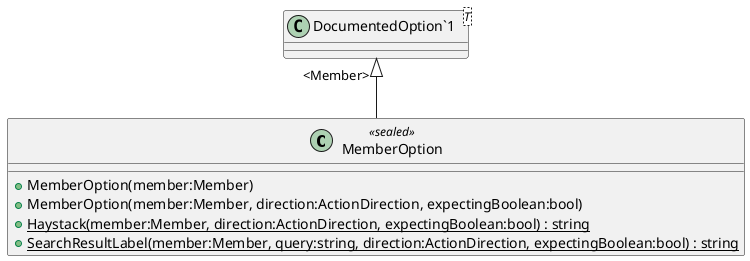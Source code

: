 @startuml
class MemberOption <<sealed>> {
    + MemberOption(member:Member)
    + MemberOption(member:Member, direction:ActionDirection, expectingBoolean:bool)
    + {static} Haystack(member:Member, direction:ActionDirection, expectingBoolean:bool) : string
    + {static} SearchResultLabel(member:Member, query:string, direction:ActionDirection, expectingBoolean:bool) : string
}
class "DocumentedOption`1"<T> {
}
"DocumentedOption`1" "<Member>" <|-- MemberOption
@enduml
